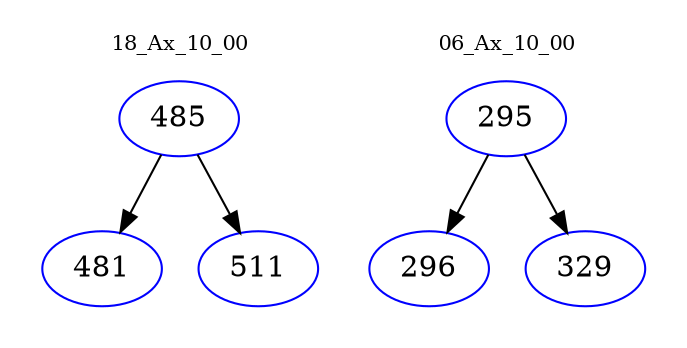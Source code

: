 digraph{
subgraph cluster_0 {
color = white
label = "18_Ax_10_00";
fontsize=10;
T0_485 [label="485", color="blue"]
T0_485 -> T0_481 [color="black"]
T0_481 [label="481", color="blue"]
T0_485 -> T0_511 [color="black"]
T0_511 [label="511", color="blue"]
}
subgraph cluster_1 {
color = white
label = "06_Ax_10_00";
fontsize=10;
T1_295 [label="295", color="blue"]
T1_295 -> T1_296 [color="black"]
T1_296 [label="296", color="blue"]
T1_295 -> T1_329 [color="black"]
T1_329 [label="329", color="blue"]
}
}
